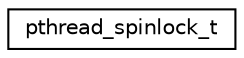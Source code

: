 digraph "Graphical Class Hierarchy"
{
 // LATEX_PDF_SIZE
  edge [fontname="Helvetica",fontsize="10",labelfontname="Helvetica",labelfontsize="10"];
  node [fontname="Helvetica",fontsize="10",shape=record];
  rankdir="LR";
  Node0 [label="pthread_spinlock_t",height=0.2,width=0.4,color="black", fillcolor="white", style="filled",URL="$structpthread__spinlock__t.html",tooltip="A spinlock."];
}
